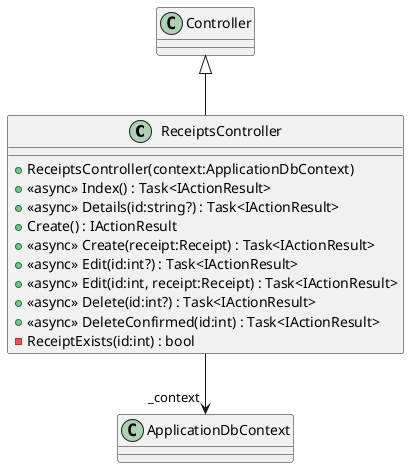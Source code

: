 @startuml
class ReceiptsController {
    + ReceiptsController(context:ApplicationDbContext)
    + <<async>> Index() : Task<IActionResult>
    + <<async>> Details(id:string?) : Task<IActionResult>
    + Create() : IActionResult
    + <<async>> Create(receipt:Receipt) : Task<IActionResult>
    + <<async>> Edit(id:int?) : Task<IActionResult>
    + <<async>> Edit(id:int, receipt:Receipt) : Task<IActionResult>
    + <<async>> Delete(id:int?) : Task<IActionResult>
    + <<async>> DeleteConfirmed(id:int) : Task<IActionResult>
    - ReceiptExists(id:int) : bool
}
Controller <|-- ReceiptsController
ReceiptsController --> "_context" ApplicationDbContext
@enduml
